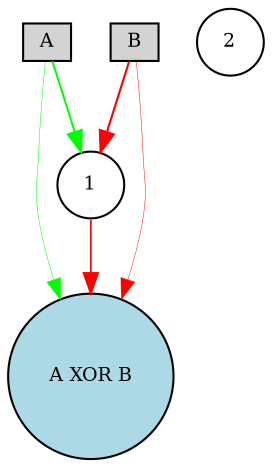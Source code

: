 digraph {
	node [fontsize=9 height=0.2 shape=circle width=0.2]
		A [fillcolor=lightgray shape=box style=filled]
		B [fillcolor=lightgray shape=box style=filled]
		"A XOR B" [fillcolor=lightblue style=filled]
		1 [fillcolor=white style=filled]
		2 [fillcolor=white style=filled]
			1 -> "A XOR B" [color=red penwidth=0.8216364646763081 style=solid]
			B -> 1 [color=red penwidth=1.0204461561926812 style=solid]
			A -> 1 [color=green penwidth=0.971772147064779 style=solid]
			B -> "A XOR B" [color=red penwidth=0.22132289099278613 style=solid]
			A -> "A XOR B" [color=green penwidth=0.2416833942605366 style=solid]
}